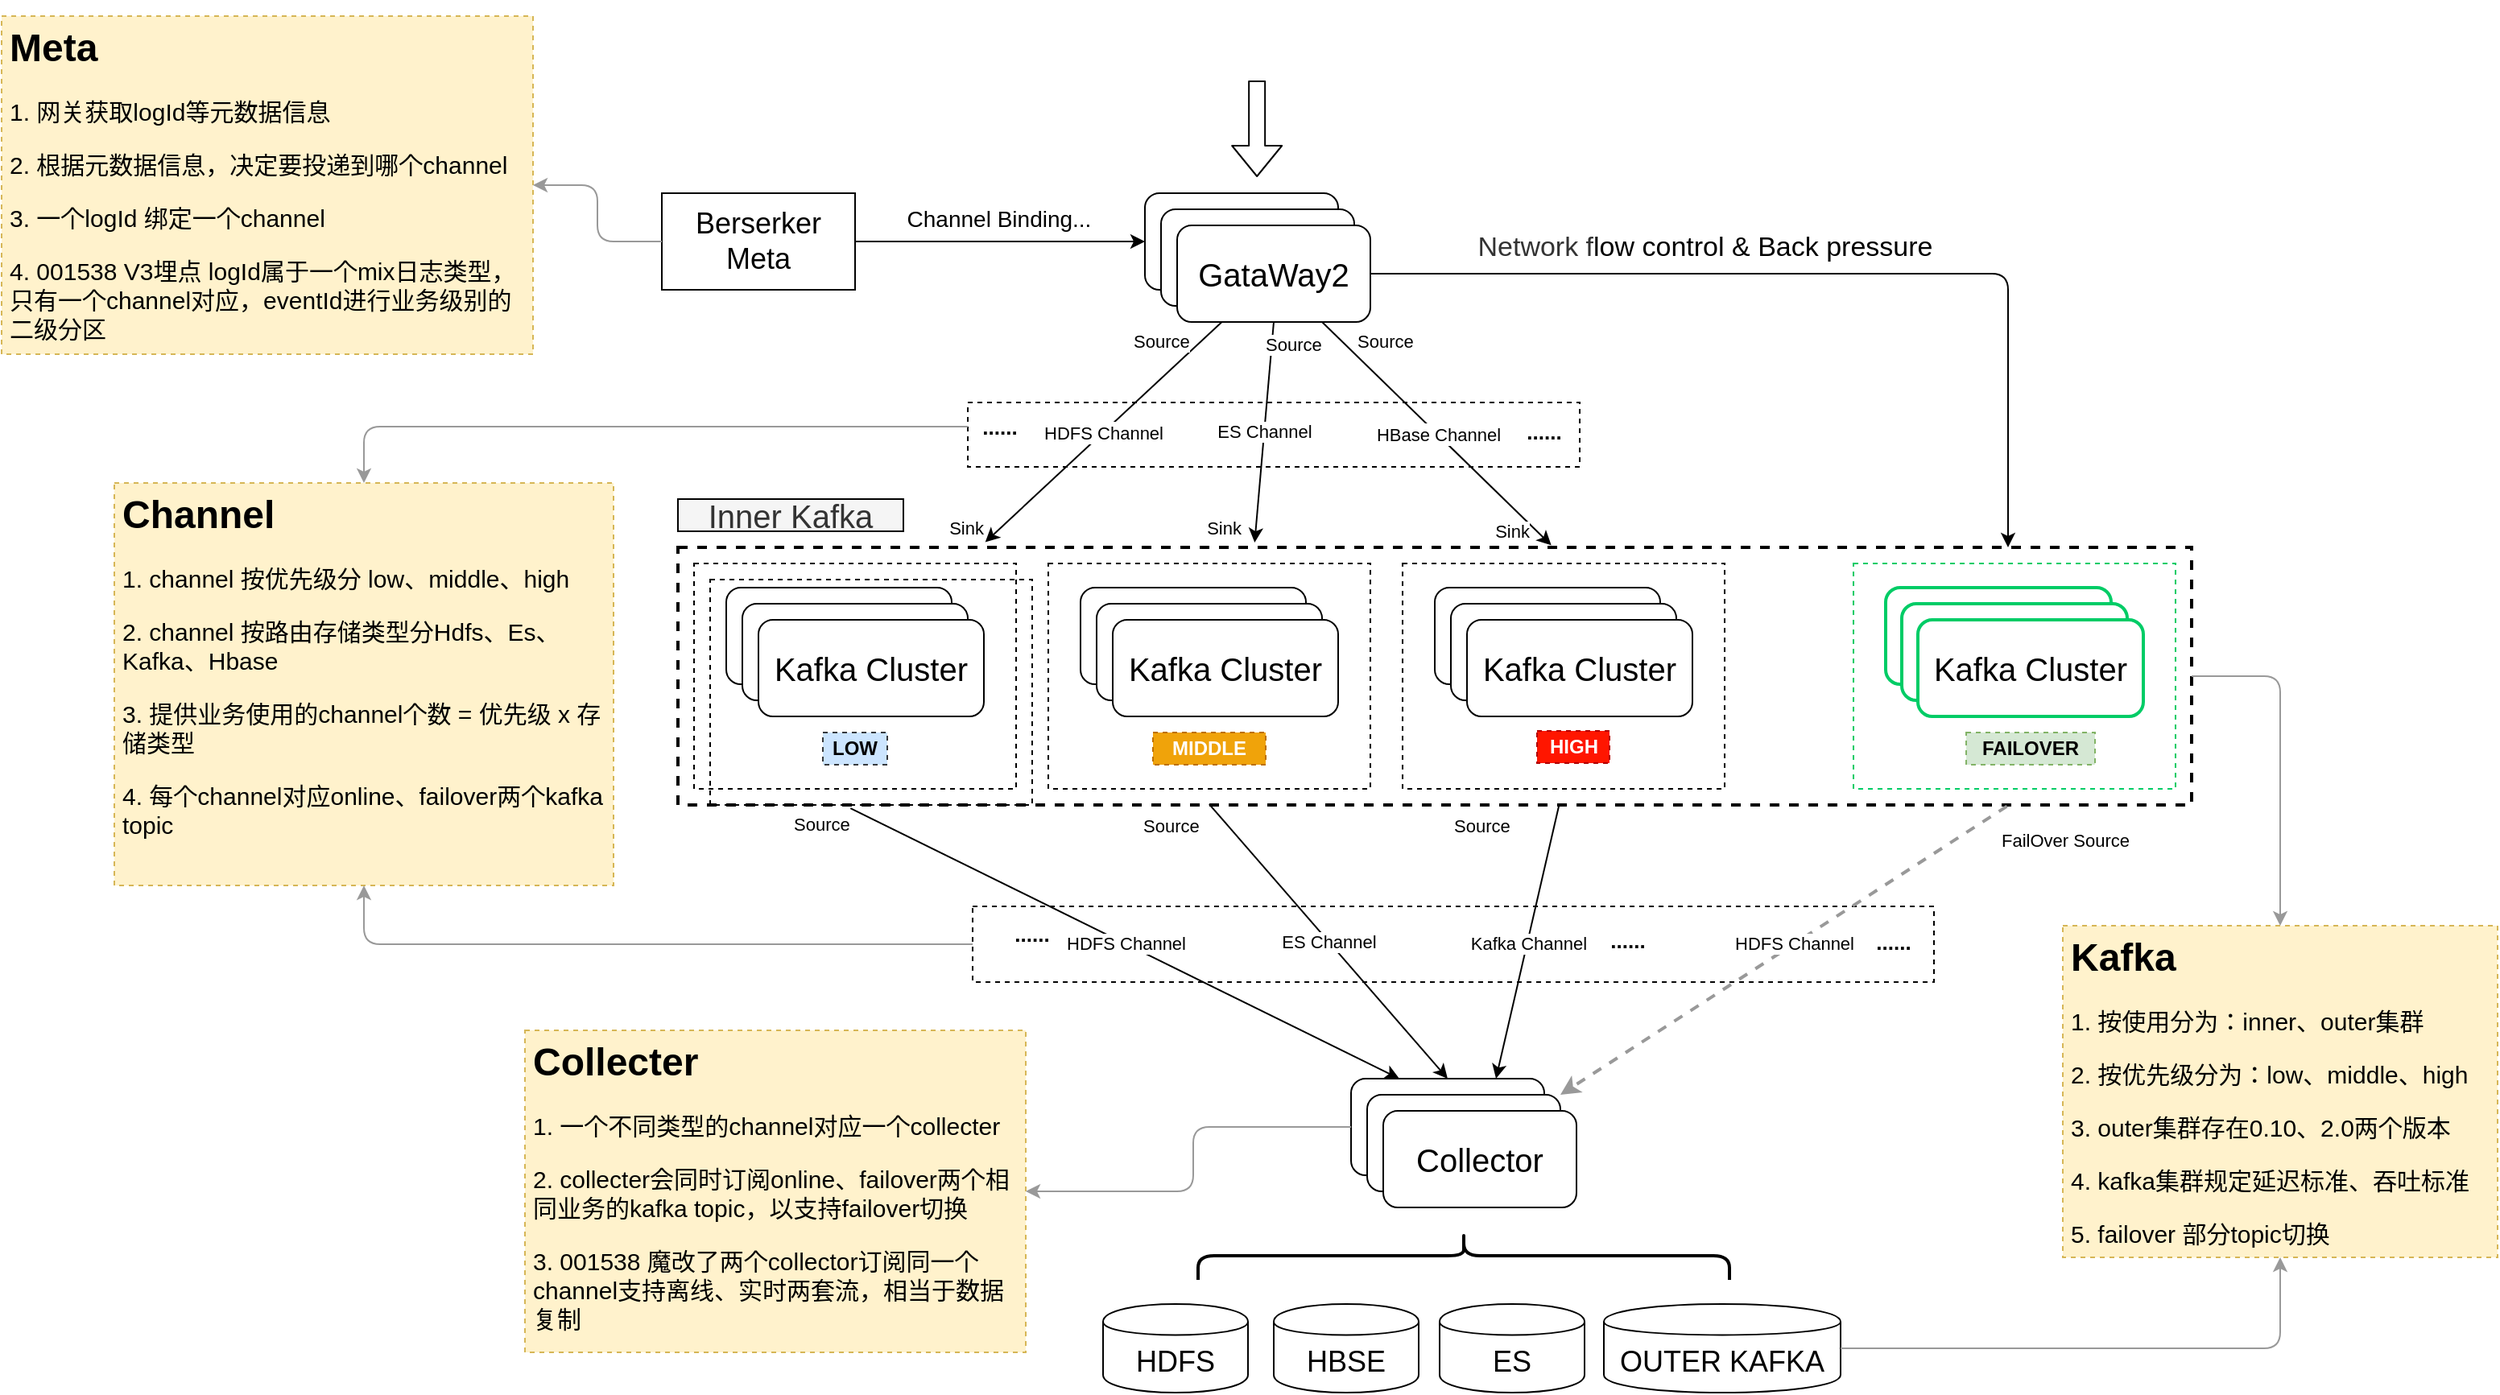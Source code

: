 <mxfile version="13.3.9" type="github"><diagram id="A4niRNFAGNKbXiXyaQj_" name="Page-1"><mxGraphModel dx="1678" dy="815" grid="1" gridSize="10" guides="1" tooltips="1" connect="1" arrows="1" fold="1" page="1" pageScale="1" pageWidth="1200" pageHeight="1920" math="0" shadow="0"><root><mxCell id="0"/><mxCell id="1" parent="0"/><mxCell id="bl5upNQRZxMwMWhak1uX-108" value="" style="rounded=0;whiteSpace=wrap;html=1;strokeColor=#000000;strokeWidth=1;fillColor=none;dashed=1;" vertex="1" parent="1"><mxGeometry x="723" y="1213" width="597" height="47" as="geometry"/></mxCell><mxCell id="bl5upNQRZxMwMWhak1uX-107" value="" style="rounded=0;whiteSpace=wrap;html=1;strokeColor=#000000;strokeWidth=1;fillColor=none;dashed=1;" vertex="1" parent="1"><mxGeometry x="720" y="900" width="380" height="40" as="geometry"/></mxCell><mxCell id="bl5upNQRZxMwMWhak1uX-32" value="" style="group" vertex="1" connectable="0" parent="1"><mxGeometry x="540" y="960" width="940" height="190" as="geometry"/></mxCell><mxCell id="bl5upNQRZxMwMWhak1uX-30" value="" style="rounded=0;whiteSpace=wrap;html=1;strokeColor=#000000;strokeWidth=2;fillColor=none;dashed=1;" vertex="1" parent="bl5upNQRZxMwMWhak1uX-32"><mxGeometry y="30" width="940" height="160" as="geometry"/></mxCell><mxCell id="bl5upNQRZxMwMWhak1uX-7" value="" style="group;dashed=1;" vertex="1" connectable="0" parent="bl5upNQRZxMwMWhak1uX-32"><mxGeometry x="10" y="40" width="200" height="140" as="geometry"/></mxCell><mxCell id="bl5upNQRZxMwMWhak1uX-5" value="" style="rounded=0;whiteSpace=wrap;html=1;fillColor=none;dashed=1;" vertex="1" parent="bl5upNQRZxMwMWhak1uX-7"><mxGeometry width="200" height="140" as="geometry"/></mxCell><mxCell id="bl5upNQRZxMwMWhak1uX-1" value="&lt;font style=&quot;font-size: 20px&quot;&gt;Kafka Cluster&lt;/font&gt;" style="rounded=1;whiteSpace=wrap;html=1;" vertex="1" parent="bl5upNQRZxMwMWhak1uX-7"><mxGeometry x="20" y="15" width="140" height="60" as="geometry"/></mxCell><mxCell id="bl5upNQRZxMwMWhak1uX-2" value="&lt;font style=&quot;font-size: 20px&quot;&gt;Kafka Cluster&lt;/font&gt;" style="rounded=1;whiteSpace=wrap;html=1;" vertex="1" parent="bl5upNQRZxMwMWhak1uX-7"><mxGeometry x="30" y="25" width="140" height="60" as="geometry"/></mxCell><mxCell id="bl5upNQRZxMwMWhak1uX-3" value="&lt;font style=&quot;font-size: 20px&quot;&gt;Kafka Cluster&lt;/font&gt;" style="rounded=1;whiteSpace=wrap;html=1;" vertex="1" parent="bl5upNQRZxMwMWhak1uX-7"><mxGeometry x="40" y="35" width="140" height="60" as="geometry"/></mxCell><mxCell id="bl5upNQRZxMwMWhak1uX-6" value="&lt;b&gt;LOW&lt;/b&gt;" style="text;html=1;strokeColor=#36393d;fillColor=#cce5ff;align=center;verticalAlign=middle;whiteSpace=wrap;rounded=0;dashed=1;" vertex="1" parent="bl5upNQRZxMwMWhak1uX-7"><mxGeometry x="80" y="105" width="40" height="20" as="geometry"/></mxCell><mxCell id="bl5upNQRZxMwMWhak1uX-8" value="" style="group" vertex="1" connectable="0" parent="bl5upNQRZxMwMWhak1uX-32"><mxGeometry x="230" y="40" width="200" height="140" as="geometry"/></mxCell><mxCell id="bl5upNQRZxMwMWhak1uX-9" value="" style="rounded=0;whiteSpace=wrap;html=1;fillColor=none;dashed=1;" vertex="1" parent="bl5upNQRZxMwMWhak1uX-8"><mxGeometry width="200" height="140" as="geometry"/></mxCell><mxCell id="bl5upNQRZxMwMWhak1uX-10" value="&lt;font style=&quot;font-size: 20px&quot;&gt;Kafka Cluster&lt;/font&gt;" style="rounded=1;whiteSpace=wrap;html=1;" vertex="1" parent="bl5upNQRZxMwMWhak1uX-8"><mxGeometry x="20" y="15" width="140" height="60" as="geometry"/></mxCell><mxCell id="bl5upNQRZxMwMWhak1uX-11" value="&lt;font style=&quot;font-size: 20px&quot;&gt;Kafka Cluster&lt;/font&gt;" style="rounded=1;whiteSpace=wrap;html=1;" vertex="1" parent="bl5upNQRZxMwMWhak1uX-8"><mxGeometry x="30" y="25" width="140" height="60" as="geometry"/></mxCell><mxCell id="bl5upNQRZxMwMWhak1uX-12" value="&lt;font style=&quot;font-size: 20px&quot;&gt;Kafka Cluster&lt;/font&gt;" style="rounded=1;whiteSpace=wrap;html=1;" vertex="1" parent="bl5upNQRZxMwMWhak1uX-8"><mxGeometry x="40" y="35" width="140" height="60" as="geometry"/></mxCell><mxCell id="bl5upNQRZxMwMWhak1uX-13" value="&lt;b&gt;MIDDLE&lt;/b&gt;" style="text;html=1;strokeColor=#BD7000;fillColor=#f0a30a;align=center;verticalAlign=middle;whiteSpace=wrap;rounded=0;dashed=1;fontColor=#ffffff;" vertex="1" parent="bl5upNQRZxMwMWhak1uX-8"><mxGeometry x="65" y="105" width="70" height="20" as="geometry"/></mxCell><mxCell id="bl5upNQRZxMwMWhak1uX-14" value="" style="group" vertex="1" connectable="0" parent="bl5upNQRZxMwMWhak1uX-32"><mxGeometry x="450" y="40" width="200" height="140" as="geometry"/></mxCell><mxCell id="bl5upNQRZxMwMWhak1uX-15" value="" style="rounded=0;whiteSpace=wrap;html=1;fillColor=none;dashed=1;" vertex="1" parent="bl5upNQRZxMwMWhak1uX-14"><mxGeometry width="200" height="140" as="geometry"/></mxCell><mxCell id="bl5upNQRZxMwMWhak1uX-16" value="&lt;font style=&quot;font-size: 20px&quot;&gt;Kafka Cluster&lt;/font&gt;" style="rounded=1;whiteSpace=wrap;html=1;" vertex="1" parent="bl5upNQRZxMwMWhak1uX-14"><mxGeometry x="20" y="15" width="140" height="60" as="geometry"/></mxCell><mxCell id="bl5upNQRZxMwMWhak1uX-17" value="&lt;font style=&quot;font-size: 20px&quot;&gt;Kafka Cluster&lt;/font&gt;" style="rounded=1;whiteSpace=wrap;html=1;" vertex="1" parent="bl5upNQRZxMwMWhak1uX-14"><mxGeometry x="30" y="25" width="140" height="60" as="geometry"/></mxCell><mxCell id="bl5upNQRZxMwMWhak1uX-18" value="&lt;font style=&quot;font-size: 20px&quot;&gt;Kafka Cluster&lt;/font&gt;" style="rounded=1;whiteSpace=wrap;html=1;" vertex="1" parent="bl5upNQRZxMwMWhak1uX-14"><mxGeometry x="40" y="35" width="140" height="60" as="geometry"/></mxCell><mxCell id="bl5upNQRZxMwMWhak1uX-19" value="&lt;b&gt;HIGH&lt;/b&gt;" style="text;html=1;strokeColor=#B20000;align=center;verticalAlign=middle;whiteSpace=wrap;rounded=0;dashed=1;fontColor=#ffffff;fillColor=#FF1600;" vertex="1" parent="bl5upNQRZxMwMWhak1uX-14"><mxGeometry x="83.5" y="104" width="45" height="20" as="geometry"/></mxCell><mxCell id="bl5upNQRZxMwMWhak1uX-21" value="" style="rounded=0;whiteSpace=wrap;html=1;fillColor=none;dashed=1;strokeColor=#00CC66;strokeWidth=1;" vertex="1" parent="bl5upNQRZxMwMWhak1uX-32"><mxGeometry x="730" y="40" width="200" height="140" as="geometry"/></mxCell><mxCell id="bl5upNQRZxMwMWhak1uX-22" value="&lt;font style=&quot;font-size: 20px&quot;&gt;Kafka Cluster&lt;/font&gt;" style="rounded=1;whiteSpace=wrap;html=1;strokeColor=#00CC66;strokeWidth=2;" vertex="1" parent="bl5upNQRZxMwMWhak1uX-32"><mxGeometry x="750" y="55" width="140" height="60" as="geometry"/></mxCell><mxCell id="bl5upNQRZxMwMWhak1uX-23" value="&lt;font style=&quot;font-size: 20px&quot;&gt;Kafka Cluster&lt;/font&gt;" style="rounded=1;whiteSpace=wrap;html=1;strokeColor=#00CC66;strokeWidth=2;" vertex="1" parent="bl5upNQRZxMwMWhak1uX-32"><mxGeometry x="760" y="65" width="140" height="60" as="geometry"/></mxCell><mxCell id="bl5upNQRZxMwMWhak1uX-24" value="&lt;font style=&quot;font-size: 20px&quot;&gt;Kafka Cluster&lt;/font&gt;" style="rounded=1;whiteSpace=wrap;html=1;strokeColor=#00CC66;strokeWidth=2;" vertex="1" parent="bl5upNQRZxMwMWhak1uX-32"><mxGeometry x="770" y="75" width="140" height="60" as="geometry"/></mxCell><mxCell id="bl5upNQRZxMwMWhak1uX-25" value="&lt;b&gt;FAILOVER&lt;/b&gt;" style="text;html=1;strokeColor=#82b366;fillColor=#d5e8d4;align=center;verticalAlign=middle;whiteSpace=wrap;rounded=0;dashed=1;" vertex="1" parent="bl5upNQRZxMwMWhak1uX-32"><mxGeometry x="800" y="145" width="80" height="20" as="geometry"/></mxCell><mxCell id="bl5upNQRZxMwMWhak1uX-31" value="&lt;font style=&quot;font-size: 20px&quot;&gt;Inner Kafka&lt;/font&gt;" style="text;html=1;fillColor=#f5f5f5;align=center;verticalAlign=middle;whiteSpace=wrap;rounded=0;fontColor=#333333;strokeColor=#000000;" vertex="1" parent="bl5upNQRZxMwMWhak1uX-32"><mxGeometry width="140" height="20" as="geometry"/></mxCell><mxCell id="bl5upNQRZxMwMWhak1uX-35" value="" style="group" vertex="1" connectable="0" parent="1"><mxGeometry x="830" y="770" width="140" height="80" as="geometry"/></mxCell><mxCell id="bl5upNQRZxMwMWhak1uX-29" value="&lt;font style=&quot;font-size: 20px&quot;&gt;GataWay2&lt;/font&gt;" style="rounded=1;whiteSpace=wrap;html=1;strokeWidth=1;fillColor=#FFFFFF;" vertex="1" parent="bl5upNQRZxMwMWhak1uX-35"><mxGeometry width="120" height="60" as="geometry"/></mxCell><mxCell id="bl5upNQRZxMwMWhak1uX-33" value="&lt;font style=&quot;font-size: 20px&quot;&gt;GataWay2&lt;/font&gt;" style="rounded=1;whiteSpace=wrap;html=1;strokeWidth=1;fillColor=#FFFFFF;" vertex="1" parent="bl5upNQRZxMwMWhak1uX-35"><mxGeometry x="10" y="10" width="120" height="60" as="geometry"/></mxCell><mxCell id="bl5upNQRZxMwMWhak1uX-34" value="&lt;font style=&quot;font-size: 20px&quot;&gt;GataWay2&lt;/font&gt;" style="rounded=1;whiteSpace=wrap;html=1;strokeWidth=1;fillColor=#FFFFFF;" vertex="1" parent="bl5upNQRZxMwMWhak1uX-35"><mxGeometry x="20" y="20" width="120" height="60" as="geometry"/></mxCell><mxCell id="bl5upNQRZxMwMWhak1uX-38" value="&lt;font style=&quot;font-size: 18px&quot;&gt;Berserker Meta&lt;/font&gt;" style="rounded=0;whiteSpace=wrap;html=1;strokeColor=#000000;strokeWidth=1;fillColor=none;" vertex="1" parent="1"><mxGeometry x="530" y="770" width="120" height="60" as="geometry"/></mxCell><mxCell id="bl5upNQRZxMwMWhak1uX-39" value="" style="endArrow=classic;html=1;exitX=1;exitY=0.5;exitDx=0;exitDy=0;entryX=0;entryY=0.5;entryDx=0;entryDy=0;" edge="1" parent="1" source="bl5upNQRZxMwMWhak1uX-38" target="bl5upNQRZxMwMWhak1uX-29"><mxGeometry width="50" height="50" relative="1" as="geometry"><mxPoint x="670" y="970" as="sourcePoint"/><mxPoint x="720" y="920" as="targetPoint"/></mxGeometry></mxCell><mxCell id="bl5upNQRZxMwMWhak1uX-40" value="Label" style="endArrow=classic;html=1;entryX=0.203;entryY=-0.02;entryDx=0;entryDy=0;entryPerimeter=0;" edge="1" parent="1" source="bl5upNQRZxMwMWhak1uX-34" target="bl5upNQRZxMwMWhak1uX-30"><mxGeometry relative="1" as="geometry"><mxPoint x="650" y="930" as="sourcePoint"/><mxPoint x="740" y="1000" as="targetPoint"/></mxGeometry></mxCell><mxCell id="bl5upNQRZxMwMWhak1uX-41" value="HDFS Channel" style="edgeLabel;resizable=0;html=1;align=center;verticalAlign=middle;" connectable="0" vertex="1" parent="bl5upNQRZxMwMWhak1uX-40"><mxGeometry relative="1" as="geometry"/></mxCell><mxCell id="bl5upNQRZxMwMWhak1uX-42" value="Source" style="edgeLabel;resizable=0;html=1;align=left;verticalAlign=bottom;" connectable="0" vertex="1" parent="bl5upNQRZxMwMWhak1uX-40"><mxGeometry x="-1" relative="1" as="geometry"><mxPoint x="-57" y="20" as="offset"/></mxGeometry></mxCell><mxCell id="bl5upNQRZxMwMWhak1uX-43" value="Sink" style="edgeLabel;resizable=0;html=1;align=right;verticalAlign=bottom;" connectable="0" vertex="1" parent="bl5upNQRZxMwMWhak1uX-40"><mxGeometry x="1" relative="1" as="geometry"/></mxCell><mxCell id="bl5upNQRZxMwMWhak1uX-45" value="ES Channel" style="endArrow=classic;html=1;exitX=0.5;exitY=1;exitDx=0;exitDy=0;entryX=0.381;entryY=-0.019;entryDx=0;entryDy=0;entryPerimeter=0;" edge="1" parent="1" source="bl5upNQRZxMwMWhak1uX-34" target="bl5upNQRZxMwMWhak1uX-30"><mxGeometry relative="1" as="geometry"><mxPoint x="1070" y="860" as="sourcePoint"/><mxPoint x="1230" y="860" as="targetPoint"/></mxGeometry></mxCell><mxCell id="bl5upNQRZxMwMWhak1uX-47" value="Source" style="edgeLabel;resizable=0;html=1;align=left;verticalAlign=bottom;" connectable="0" vertex="1" parent="bl5upNQRZxMwMWhak1uX-45"><mxGeometry x="-1" relative="1" as="geometry"><mxPoint x="-7" y="22" as="offset"/></mxGeometry></mxCell><mxCell id="bl5upNQRZxMwMWhak1uX-48" value="Sink" style="edgeLabel;resizable=0;html=1;align=right;verticalAlign=bottom;" connectable="0" vertex="1" parent="bl5upNQRZxMwMWhak1uX-45"><mxGeometry x="1" relative="1" as="geometry"><mxPoint x="-8.12" as="offset"/></mxGeometry></mxCell><mxCell id="bl5upNQRZxMwMWhak1uX-49" value="Label" style="endArrow=classic;html=1;exitX=0.75;exitY=1;exitDx=0;exitDy=0;entryX=0.577;entryY=-0.008;entryDx=0;entryDy=0;entryPerimeter=0;" edge="1" parent="1" source="bl5upNQRZxMwMWhak1uX-34" target="bl5upNQRZxMwMWhak1uX-30"><mxGeometry relative="1" as="geometry"><mxPoint x="1060" y="910" as="sourcePoint"/><mxPoint x="1220" y="910" as="targetPoint"/></mxGeometry></mxCell><mxCell id="bl5upNQRZxMwMWhak1uX-50" value="HBase Channel" style="edgeLabel;resizable=0;html=1;align=center;verticalAlign=middle;" connectable="0" vertex="1" parent="bl5upNQRZxMwMWhak1uX-49"><mxGeometry relative="1" as="geometry"/></mxCell><mxCell id="bl5upNQRZxMwMWhak1uX-51" value="Source" style="edgeLabel;resizable=0;html=1;align=left;verticalAlign=bottom;" connectable="0" vertex="1" parent="bl5upNQRZxMwMWhak1uX-49"><mxGeometry x="-1" relative="1" as="geometry"><mxPoint x="20" y="20" as="offset"/></mxGeometry></mxCell><mxCell id="bl5upNQRZxMwMWhak1uX-52" value="Sink" style="edgeLabel;resizable=0;html=1;align=right;verticalAlign=bottom;" connectable="0" vertex="1" parent="bl5upNQRZxMwMWhak1uX-49"><mxGeometry x="1" relative="1" as="geometry"><mxPoint x="-12.65" as="offset"/></mxGeometry></mxCell><mxCell id="bl5upNQRZxMwMWhak1uX-53" value="&lt;b&gt;&lt;font style=&quot;font-size: 13px&quot;&gt;......&lt;/font&gt;&lt;/b&gt;" style="text;html=1;strokeColor=none;fillColor=none;align=center;verticalAlign=middle;whiteSpace=wrap;rounded=0;" vertex="1" parent="1"><mxGeometry x="1058" y="908" width="40" height="20" as="geometry"/></mxCell><mxCell id="bl5upNQRZxMwMWhak1uX-54" value="" style="edgeStyle=elbowEdgeStyle;elbow=horizontal;endArrow=classic;html=1;" edge="1" parent="1" source="bl5upNQRZxMwMWhak1uX-34"><mxGeometry width="50" height="50" relative="1" as="geometry"><mxPoint x="1240" y="870" as="sourcePoint"/><mxPoint x="1366" y="990" as="targetPoint"/><Array as="points"><mxPoint x="1366" y="910"/></Array></mxGeometry></mxCell><mxCell id="bl5upNQRZxMwMWhak1uX-55" value="&lt;b&gt;&lt;font style=&quot;font-size: 13px&quot;&gt;......&lt;/font&gt;&lt;/b&gt;" style="text;html=1;strokeColor=none;fillColor=none;align=center;verticalAlign=middle;whiteSpace=wrap;rounded=0;" vertex="1" parent="1"><mxGeometry x="720" y="905" width="40" height="20" as="geometry"/></mxCell><mxCell id="bl5upNQRZxMwMWhak1uX-56" value="&lt;font&gt;&lt;span style=&quot;color: rgb(51 , 51 , 51) ; font-family: &amp;#34;microsoft yahei&amp;#34; , &amp;#34;arial&amp;#34; , sans-serif ; background-color: rgb(255 , 255 , 255)&quot;&gt;&lt;font style=&quot;font-size: 17px&quot;&gt;Network f&lt;/font&gt;&lt;/span&gt;&lt;span style=&quot;font-size: 17px ; font-family: &amp;#34;microsoft yahei&amp;#34; , &amp;#34;arial&amp;#34; , &amp;#34;helvetica&amp;#34; , sans-serif ; text-align: left ; background-color: rgb(255 , 255 , 255)&quot;&gt;low control &amp;amp;&amp;nbsp;&lt;/span&gt;&lt;span style=&quot;font-size: 17px ; font-family: &amp;#34;microsoft yahei&amp;#34; , &amp;#34;arial&amp;#34; , &amp;#34;helvetica&amp;#34; , sans-serif ; text-align: left ; background-color: rgb(255 , 255 , 255)&quot;&gt;Back pressure&lt;/span&gt;&lt;/font&gt;" style="text;html=1;strokeColor=none;fillColor=none;align=center;verticalAlign=middle;whiteSpace=wrap;rounded=0;dashed=1;" vertex="1" parent="1"><mxGeometry x="1017" y="794" width="322" height="20" as="geometry"/></mxCell><mxCell id="bl5upNQRZxMwMWhak1uX-57" value="&lt;font style=&quot;font-size: 14px&quot;&gt;Channel&amp;nbsp;&lt;span style=&quot;font-family: &amp;#34;microsoft yahei&amp;#34; , &amp;#34;arial&amp;#34; , &amp;#34;helvetica&amp;#34; , sans-serif ; text-align: left ; background-color: rgb(255 , 255 , 255)&quot;&gt;Binding...&lt;/span&gt;&lt;/font&gt;" style="text;html=1;strokeColor=none;fillColor=none;align=center;verticalAlign=middle;whiteSpace=wrap;rounded=0;dashed=1;" vertex="1" parent="1"><mxGeometry x="675" y="774" width="129" height="24" as="geometry"/></mxCell><mxCell id="bl5upNQRZxMwMWhak1uX-58" value="" style="shape=flexArrow;endArrow=classic;html=1;" edge="1" parent="1"><mxGeometry width="50" height="50" relative="1" as="geometry"><mxPoint x="899.58" y="700" as="sourcePoint"/><mxPoint x="899.58" y="760" as="targetPoint"/></mxGeometry></mxCell><mxCell id="bl5upNQRZxMwMWhak1uX-66" value="" style="group" vertex="1" connectable="0" parent="1"><mxGeometry x="958" y="1320" width="140" height="80" as="geometry"/></mxCell><mxCell id="bl5upNQRZxMwMWhak1uX-63" value="&lt;font style=&quot;font-size: 20px&quot;&gt;Collector&lt;/font&gt;" style="rounded=1;whiteSpace=wrap;html=1;strokeWidth=1;fillColor=#FFFFFF;" vertex="1" parent="bl5upNQRZxMwMWhak1uX-66"><mxGeometry width="120" height="60" as="geometry"/></mxCell><mxCell id="bl5upNQRZxMwMWhak1uX-64" value="&lt;font style=&quot;font-size: 20px&quot;&gt;Collector&lt;/font&gt;" style="rounded=1;whiteSpace=wrap;html=1;strokeWidth=1;fillColor=#FFFFFF;" vertex="1" parent="bl5upNQRZxMwMWhak1uX-66"><mxGeometry x="10" y="10" width="120" height="60" as="geometry"/></mxCell><mxCell id="bl5upNQRZxMwMWhak1uX-65" value="&lt;font style=&quot;font-size: 20px&quot;&gt;Collector&lt;/font&gt;" style="rounded=1;whiteSpace=wrap;html=1;strokeWidth=1;fillColor=#FFFFFF;" vertex="1" parent="bl5upNQRZxMwMWhak1uX-66"><mxGeometry x="20" y="20" width="120" height="60" as="geometry"/></mxCell><mxCell id="bl5upNQRZxMwMWhak1uX-74" value="" style="endArrow=classic;html=1;exitX=0.114;exitY=1.013;exitDx=0;exitDy=0;exitPerimeter=0;entryX=0.25;entryY=0;entryDx=0;entryDy=0;" edge="1" parent="1" source="bl5upNQRZxMwMWhak1uX-30" target="bl5upNQRZxMwMWhak1uX-63"><mxGeometry relative="1" as="geometry"><mxPoint x="720" y="1210" as="sourcePoint"/><mxPoint x="880" y="1210" as="targetPoint"/></mxGeometry></mxCell><mxCell id="bl5upNQRZxMwMWhak1uX-75" value="HDFS Channel" style="edgeLabel;resizable=0;html=1;align=center;verticalAlign=middle;" connectable="0" vertex="1" parent="bl5upNQRZxMwMWhak1uX-74"><mxGeometry relative="1" as="geometry"/></mxCell><mxCell id="bl5upNQRZxMwMWhak1uX-76" value="Source" style="edgeLabel;resizable=0;html=1;align=left;verticalAlign=bottom;" connectable="0" vertex="1" parent="bl5upNQRZxMwMWhak1uX-74"><mxGeometry x="-1" relative="1" as="geometry"><mxPoint x="-37.16" y="17.92" as="offset"/></mxGeometry></mxCell><mxCell id="bl5upNQRZxMwMWhak1uX-77" value="" style="endArrow=classic;html=1;exitX=0.351;exitY=0.997;exitDx=0;exitDy=0;exitPerimeter=0;entryX=0.5;entryY=0;entryDx=0;entryDy=0;" edge="1" parent="1" source="bl5upNQRZxMwMWhak1uX-30" target="bl5upNQRZxMwMWhak1uX-63"><mxGeometry relative="1" as="geometry"><mxPoint x="1000" y="1170.0" as="sourcePoint"/><mxPoint x="1192.84" y="1327.92" as="targetPoint"/></mxGeometry></mxCell><mxCell id="bl5upNQRZxMwMWhak1uX-78" value="ES Channel" style="edgeLabel;resizable=0;html=1;align=center;verticalAlign=middle;" connectable="0" vertex="1" parent="bl5upNQRZxMwMWhak1uX-77"><mxGeometry relative="1" as="geometry"/></mxCell><mxCell id="bl5upNQRZxMwMWhak1uX-79" value="Source" style="edgeLabel;resizable=0;html=1;align=left;verticalAlign=bottom;" connectable="0" vertex="1" parent="bl5upNQRZxMwMWhak1uX-77"><mxGeometry x="-1" relative="1" as="geometry"><mxPoint x="-42.94" y="21.48" as="offset"/></mxGeometry></mxCell><mxCell id="bl5upNQRZxMwMWhak1uX-80" value="" style="endArrow=classic;html=1;exitX=0.582;exitY=1.003;exitDx=0;exitDy=0;exitPerimeter=0;entryX=0.75;entryY=0;entryDx=0;entryDy=0;" edge="1" parent="1" source="bl5upNQRZxMwMWhak1uX-30" target="bl5upNQRZxMwMWhak1uX-63"><mxGeometry relative="1" as="geometry"><mxPoint x="1017.0" y="1170" as="sourcePoint"/><mxPoint x="1042.562" y="1340.48" as="targetPoint"/></mxGeometry></mxCell><mxCell id="bl5upNQRZxMwMWhak1uX-81" value="Kafka Channel" style="edgeLabel;resizable=0;html=1;align=center;verticalAlign=middle;" connectable="0" vertex="1" parent="bl5upNQRZxMwMWhak1uX-80"><mxGeometry relative="1" as="geometry"/></mxCell><mxCell id="bl5upNQRZxMwMWhak1uX-82" value="Source" style="edgeLabel;resizable=0;html=1;align=left;verticalAlign=bottom;" connectable="0" vertex="1" parent="bl5upNQRZxMwMWhak1uX-80"><mxGeometry x="-1" relative="1" as="geometry"><mxPoint x="-67.08" y="21.48" as="offset"/></mxGeometry></mxCell><mxCell id="bl5upNQRZxMwMWhak1uX-83" value="&lt;b&gt;&lt;font style=&quot;font-size: 13px&quot;&gt;......&lt;/font&gt;&lt;/b&gt;" style="text;html=1;strokeColor=none;fillColor=none;align=center;verticalAlign=middle;whiteSpace=wrap;rounded=0;" vertex="1" parent="1"><mxGeometry x="740" y="1220" width="40" height="20" as="geometry"/></mxCell><mxCell id="bl5upNQRZxMwMWhak1uX-84" value="&lt;b&gt;&lt;font style=&quot;font-size: 13px&quot;&gt;......&lt;/font&gt;&lt;/b&gt;" style="text;html=1;strokeColor=none;fillColor=none;align=center;verticalAlign=middle;whiteSpace=wrap;rounded=0;" vertex="1" parent="1"><mxGeometry x="1110" y="1224" width="40" height="20" as="geometry"/></mxCell><mxCell id="bl5upNQRZxMwMWhak1uX-85" value="" style="endArrow=classic;html=1;exitX=0.878;exitY=1.005;exitDx=0;exitDy=0;exitPerimeter=0;entryX=1;entryY=0;entryDx=0;entryDy=0;dashed=1;strokeWidth=2;strokeColor=#999999;" edge="1" parent="1" source="bl5upNQRZxMwMWhak1uX-30" target="bl5upNQRZxMwMWhak1uX-64"><mxGeometry relative="1" as="geometry"><mxPoint x="1270" y="1240" as="sourcePoint"/><mxPoint x="1430" y="1240" as="targetPoint"/></mxGeometry></mxCell><mxCell id="bl5upNQRZxMwMWhak1uX-86" value="HDFS Channel" style="edgeLabel;resizable=0;html=1;align=center;verticalAlign=middle;" connectable="0" vertex="1" parent="bl5upNQRZxMwMWhak1uX-85"><mxGeometry relative="1" as="geometry"><mxPoint x="6.26" y="-4.46" as="offset"/></mxGeometry></mxCell><mxCell id="bl5upNQRZxMwMWhak1uX-87" value="FailOver Source" style="edgeLabel;resizable=0;html=1;align=left;verticalAlign=bottom;" connectable="0" vertex="1" parent="bl5upNQRZxMwMWhak1uX-85"><mxGeometry x="-1" relative="1" as="geometry"><mxPoint x="-5.32" y="29.2" as="offset"/></mxGeometry></mxCell><mxCell id="bl5upNQRZxMwMWhak1uX-88" value="&lt;b&gt;&lt;font style=&quot;font-size: 13px&quot;&gt;......&lt;/font&gt;&lt;/b&gt;" style="text;html=1;strokeColor=none;fillColor=none;align=center;verticalAlign=middle;whiteSpace=wrap;rounded=0;" vertex="1" parent="1"><mxGeometry x="1275" y="1225" width="40" height="20" as="geometry"/></mxCell><mxCell id="bl5upNQRZxMwMWhak1uX-89" value="&lt;font style=&quot;font-size: 18px&quot;&gt;HDFS&lt;/font&gt;" style="shape=cylinder;whiteSpace=wrap;html=1;boundedLbl=1;backgroundOutline=1;strokeColor=#000000;strokeWidth=1;" vertex="1" parent="1"><mxGeometry x="804" y="1460" width="90" height="55" as="geometry"/></mxCell><mxCell id="bl5upNQRZxMwMWhak1uX-93" value="" style="rounded=0;whiteSpace=wrap;html=1;fillColor=none;dashed=1;" vertex="1" parent="1"><mxGeometry x="560" y="1010" width="200" height="140" as="geometry"/></mxCell><mxCell id="bl5upNQRZxMwMWhak1uX-102" value="&lt;font style=&quot;font-size: 18px&quot;&gt;HBSE&lt;/font&gt;" style="shape=cylinder;whiteSpace=wrap;html=1;boundedLbl=1;backgroundOutline=1;strokeColor=#000000;strokeWidth=1;" vertex="1" parent="1"><mxGeometry x="910" y="1460" width="90" height="55" as="geometry"/></mxCell><mxCell id="bl5upNQRZxMwMWhak1uX-103" value="&lt;font style=&quot;font-size: 18px&quot;&gt;ES&lt;/font&gt;" style="shape=cylinder;whiteSpace=wrap;html=1;boundedLbl=1;backgroundOutline=1;strokeColor=#000000;strokeWidth=1;" vertex="1" parent="1"><mxGeometry x="1013" y="1460" width="90" height="55" as="geometry"/></mxCell><mxCell id="bl5upNQRZxMwMWhak1uX-104" value="&lt;font style=&quot;font-size: 18px&quot;&gt;OUTER KAFKA&lt;/font&gt;" style="shape=cylinder;whiteSpace=wrap;html=1;boundedLbl=1;backgroundOutline=1;strokeColor=#000000;strokeWidth=1;" vertex="1" parent="1"><mxGeometry x="1115" y="1460" width="147" height="55" as="geometry"/></mxCell><mxCell id="bl5upNQRZxMwMWhak1uX-105" value="" style="shape=curlyBracket;whiteSpace=wrap;html=1;rounded=1;strokeColor=#000000;strokeWidth=2;fillColor=#ffffff;rotation=90;" vertex="1" parent="1"><mxGeometry x="1013" y="1265" width="30" height="330" as="geometry"/></mxCell><mxCell id="bl5upNQRZxMwMWhak1uX-111" value="&lt;h1&gt;Channel&lt;/h1&gt;&lt;p style=&quot;font-size: 15px&quot;&gt;&lt;font style=&quot;font-size: 15px&quot;&gt;1. channel 按优先级分 low、middle、high&lt;/font&gt;&lt;/p&gt;&lt;p style=&quot;font-size: 15px&quot;&gt;&lt;font style=&quot;font-size: 15px&quot;&gt;2. channel 按路由存储类型分Hdfs、Es、Kafka、Hbase&lt;/font&gt;&lt;/p&gt;&lt;p style=&quot;font-size: 15px&quot;&gt;&lt;font style=&quot;font-size: 15px&quot;&gt;3. 提供业务使用的channel个数 = 优先级 x 存储类型&lt;/font&gt;&lt;/p&gt;&lt;p style=&quot;font-size: 15px&quot;&gt;&lt;font style=&quot;font-size: 15px&quot;&gt;4. 每个channel对应online、failover两个kafka topic&lt;/font&gt;&lt;/p&gt;" style="text;html=1;strokeColor=#d6b656;fillColor=#fff2cc;spacing=5;spacingTop=-20;whiteSpace=wrap;overflow=hidden;rounded=0;dashed=1;" vertex="1" parent="1"><mxGeometry x="190" y="950" width="310" height="250" as="geometry"/></mxCell><mxCell id="bl5upNQRZxMwMWhak1uX-113" value="" style="edgeStyle=segmentEdgeStyle;endArrow=classic;html=1;strokeWidth=1;exitX=0;exitY=0.5;exitDx=0;exitDy=0;strokeColor=#999999;" edge="1" parent="1" source="bl5upNQRZxMwMWhak1uX-55" target="bl5upNQRZxMwMWhak1uX-111"><mxGeometry width="50" height="50" relative="1" as="geometry"><mxPoint x="470" y="920" as="sourcePoint"/><mxPoint x="520" y="870" as="targetPoint"/></mxGeometry></mxCell><mxCell id="bl5upNQRZxMwMWhak1uX-114" value="" style="edgeStyle=segmentEdgeStyle;endArrow=classic;html=1;strokeColor=#999999;strokeWidth=1;entryX=0.5;entryY=1;entryDx=0;entryDy=0;exitX=0;exitY=0.5;exitDx=0;exitDy=0;" edge="1" parent="1" source="bl5upNQRZxMwMWhak1uX-108" target="bl5upNQRZxMwMWhak1uX-111"><mxGeometry width="50" height="50" relative="1" as="geometry"><mxPoint x="500" y="1330" as="sourcePoint"/><mxPoint x="550" y="1280" as="targetPoint"/></mxGeometry></mxCell><mxCell id="bl5upNQRZxMwMWhak1uX-116" value="&lt;h1&gt;Kafka&lt;/h1&gt;&lt;p style=&quot;font-size: 15px&quot;&gt;&lt;font style=&quot;font-size: 15px&quot;&gt;1. 按使用分为：inner、outer集群&lt;/font&gt;&lt;/p&gt;&lt;p style=&quot;font-size: 15px&quot;&gt;&lt;font style=&quot;font-size: 15px&quot;&gt;2. 按优先级分为：low、middle、high&lt;/font&gt;&lt;/p&gt;&lt;p style=&quot;font-size: 15px&quot;&gt;&lt;font style=&quot;font-size: 15px&quot;&gt;3. outer集群存在0.10、2.0两个版本&lt;/font&gt;&lt;/p&gt;&lt;p style=&quot;font-size: 15px&quot;&gt;&lt;font style=&quot;font-size: 15px&quot;&gt;4. kafka集群规定延迟标准、吞吐标准&lt;/font&gt;&lt;/p&gt;&lt;p style=&quot;font-size: 15px&quot;&gt;&lt;font style=&quot;font-size: 15px&quot;&gt;5. failover 部分topic切换&lt;/font&gt;&lt;/p&gt;" style="text;html=1;strokeColor=#d6b656;fillColor=#fff2cc;spacing=5;spacingTop=-20;whiteSpace=wrap;overflow=hidden;rounded=0;dashed=1;" vertex="1" parent="1"><mxGeometry x="1400" y="1225" width="270" height="206" as="geometry"/></mxCell><mxCell id="bl5upNQRZxMwMWhak1uX-117" value="" style="edgeStyle=segmentEdgeStyle;endArrow=classic;html=1;strokeColor=#999999;strokeWidth=1;exitX=1;exitY=0.5;exitDx=0;exitDy=0;" edge="1" parent="1" source="bl5upNQRZxMwMWhak1uX-30" target="bl5upNQRZxMwMWhak1uX-116"><mxGeometry width="50" height="50" relative="1" as="geometry"><mxPoint x="1560" y="1130" as="sourcePoint"/><mxPoint x="1610" y="1080" as="targetPoint"/></mxGeometry></mxCell><mxCell id="bl5upNQRZxMwMWhak1uX-118" value="" style="edgeStyle=segmentEdgeStyle;endArrow=classic;html=1;strokeColor=#999999;strokeWidth=1;exitX=1;exitY=0.5;exitDx=0;exitDy=0;entryX=0.5;entryY=1;entryDx=0;entryDy=0;" edge="1" parent="1" source="bl5upNQRZxMwMWhak1uX-104" target="bl5upNQRZxMwMWhak1uX-116"><mxGeometry width="50" height="50" relative="1" as="geometry"><mxPoint x="1420" y="1570" as="sourcePoint"/><mxPoint x="1470" y="1520" as="targetPoint"/></mxGeometry></mxCell><mxCell id="bl5upNQRZxMwMWhak1uX-119" value="&lt;h1&gt;Meta&lt;/h1&gt;&lt;p style=&quot;font-size: 15px&quot;&gt;&lt;font style=&quot;font-size: 15px&quot;&gt;1. 网关获取logId等元数据信息&lt;/font&gt;&lt;/p&gt;&lt;p style=&quot;font-size: 15px&quot;&gt;&lt;font style=&quot;font-size: 15px&quot;&gt;2. 根据元数据信息，决定要投递到哪个channel&lt;/font&gt;&lt;/p&gt;&lt;p style=&quot;font-size: 15px&quot;&gt;&lt;font style=&quot;font-size: 15px&quot;&gt;3. 一个logId 绑定一个channel&lt;/font&gt;&lt;/p&gt;&lt;p style=&quot;font-size: 15px&quot;&gt;&lt;font style=&quot;font-size: 15px&quot;&gt;4. 001538 V3埋点 logId属于一个mix日志类型，只有一个channel对应，eventId进行业务级别的二级分区&lt;/font&gt;&lt;/p&gt;" style="text;html=1;strokeColor=#d6b656;fillColor=#fff2cc;spacing=5;spacingTop=-20;whiteSpace=wrap;overflow=hidden;rounded=0;dashed=1;" vertex="1" parent="1"><mxGeometry x="120" y="660" width="330" height="210" as="geometry"/></mxCell><mxCell id="bl5upNQRZxMwMWhak1uX-120" value="" style="edgeStyle=segmentEdgeStyle;endArrow=classic;html=1;strokeColor=#999999;strokeWidth=1;entryX=1;entryY=0.5;entryDx=0;entryDy=0;exitX=0;exitY=0.5;exitDx=0;exitDy=0;" edge="1" parent="1" source="bl5upNQRZxMwMWhak1uX-38" target="bl5upNQRZxMwMWhak1uX-119"><mxGeometry width="50" height="50" relative="1" as="geometry"><mxPoint x="570" y="900" as="sourcePoint"/><mxPoint x="620" y="850" as="targetPoint"/><Array as="points"><mxPoint x="490" y="800"/><mxPoint x="490" y="765"/></Array></mxGeometry></mxCell><mxCell id="bl5upNQRZxMwMWhak1uX-121" value="&lt;h1&gt;Collecter&lt;/h1&gt;&lt;p style=&quot;font-size: 15px&quot;&gt;&lt;font style=&quot;font-size: 15px&quot;&gt;1. 一个不同类型的channel对应一个collecter&lt;/font&gt;&lt;/p&gt;&lt;p style=&quot;font-size: 15px&quot;&gt;&lt;font style=&quot;font-size: 15px&quot;&gt;2. collecter会同时订阅online、failover两个相同业务的kafka topic，以支持failover切换&lt;/font&gt;&lt;/p&gt;&lt;p style=&quot;font-size: 15px&quot;&gt;&lt;font style=&quot;font-size: 15px&quot;&gt;3. 001538 魔改了两个collector订阅同一个channel支持离线、实时两套流，相当于数据复制&lt;/font&gt;&lt;/p&gt;" style="text;html=1;strokeColor=#d6b656;fillColor=#fff2cc;spacing=5;spacingTop=-20;whiteSpace=wrap;overflow=hidden;rounded=0;dashed=1;" vertex="1" parent="1"><mxGeometry x="445" y="1290" width="311" height="200" as="geometry"/></mxCell><mxCell id="bl5upNQRZxMwMWhak1uX-126" value="" style="edgeStyle=segmentEdgeStyle;endArrow=classic;html=1;strokeColor=#999999;strokeWidth=1;entryX=1;entryY=0.5;entryDx=0;entryDy=0;exitX=0;exitY=0.5;exitDx=0;exitDy=0;" edge="1" parent="1" source="bl5upNQRZxMwMWhak1uX-63" target="bl5upNQRZxMwMWhak1uX-121"><mxGeometry width="50" height="50" relative="1" as="geometry"><mxPoint x="870" y="1395" as="sourcePoint"/><mxPoint x="790" y="1360" as="targetPoint"/><Array as="points"><mxPoint x="860" y="1350"/><mxPoint x="860" y="1390"/></Array></mxGeometry></mxCell></root></mxGraphModel></diagram></mxfile>